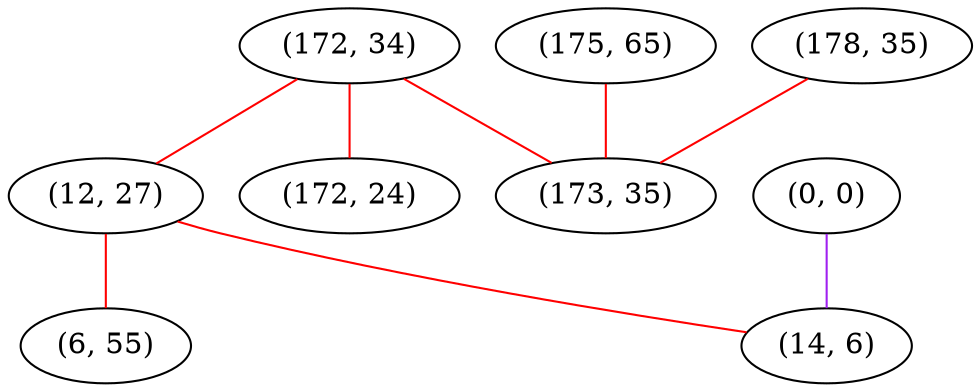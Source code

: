 graph "" {
"(172, 34)";
"(175, 65)";
"(178, 35)";
"(12, 27)";
"(173, 35)";
"(172, 24)";
"(0, 0)";
"(6, 55)";
"(14, 6)";
"(172, 34)" -- "(172, 24)"  [color=red, key=0, weight=1];
"(172, 34)" -- "(12, 27)"  [color=red, key=0, weight=1];
"(172, 34)" -- "(173, 35)"  [color=red, key=0, weight=1];
"(175, 65)" -- "(173, 35)"  [color=red, key=0, weight=1];
"(178, 35)" -- "(173, 35)"  [color=red, key=0, weight=1];
"(12, 27)" -- "(6, 55)"  [color=red, key=0, weight=1];
"(12, 27)" -- "(14, 6)"  [color=red, key=0, weight=1];
"(0, 0)" -- "(14, 6)"  [color=purple, key=0, weight=4];
}
